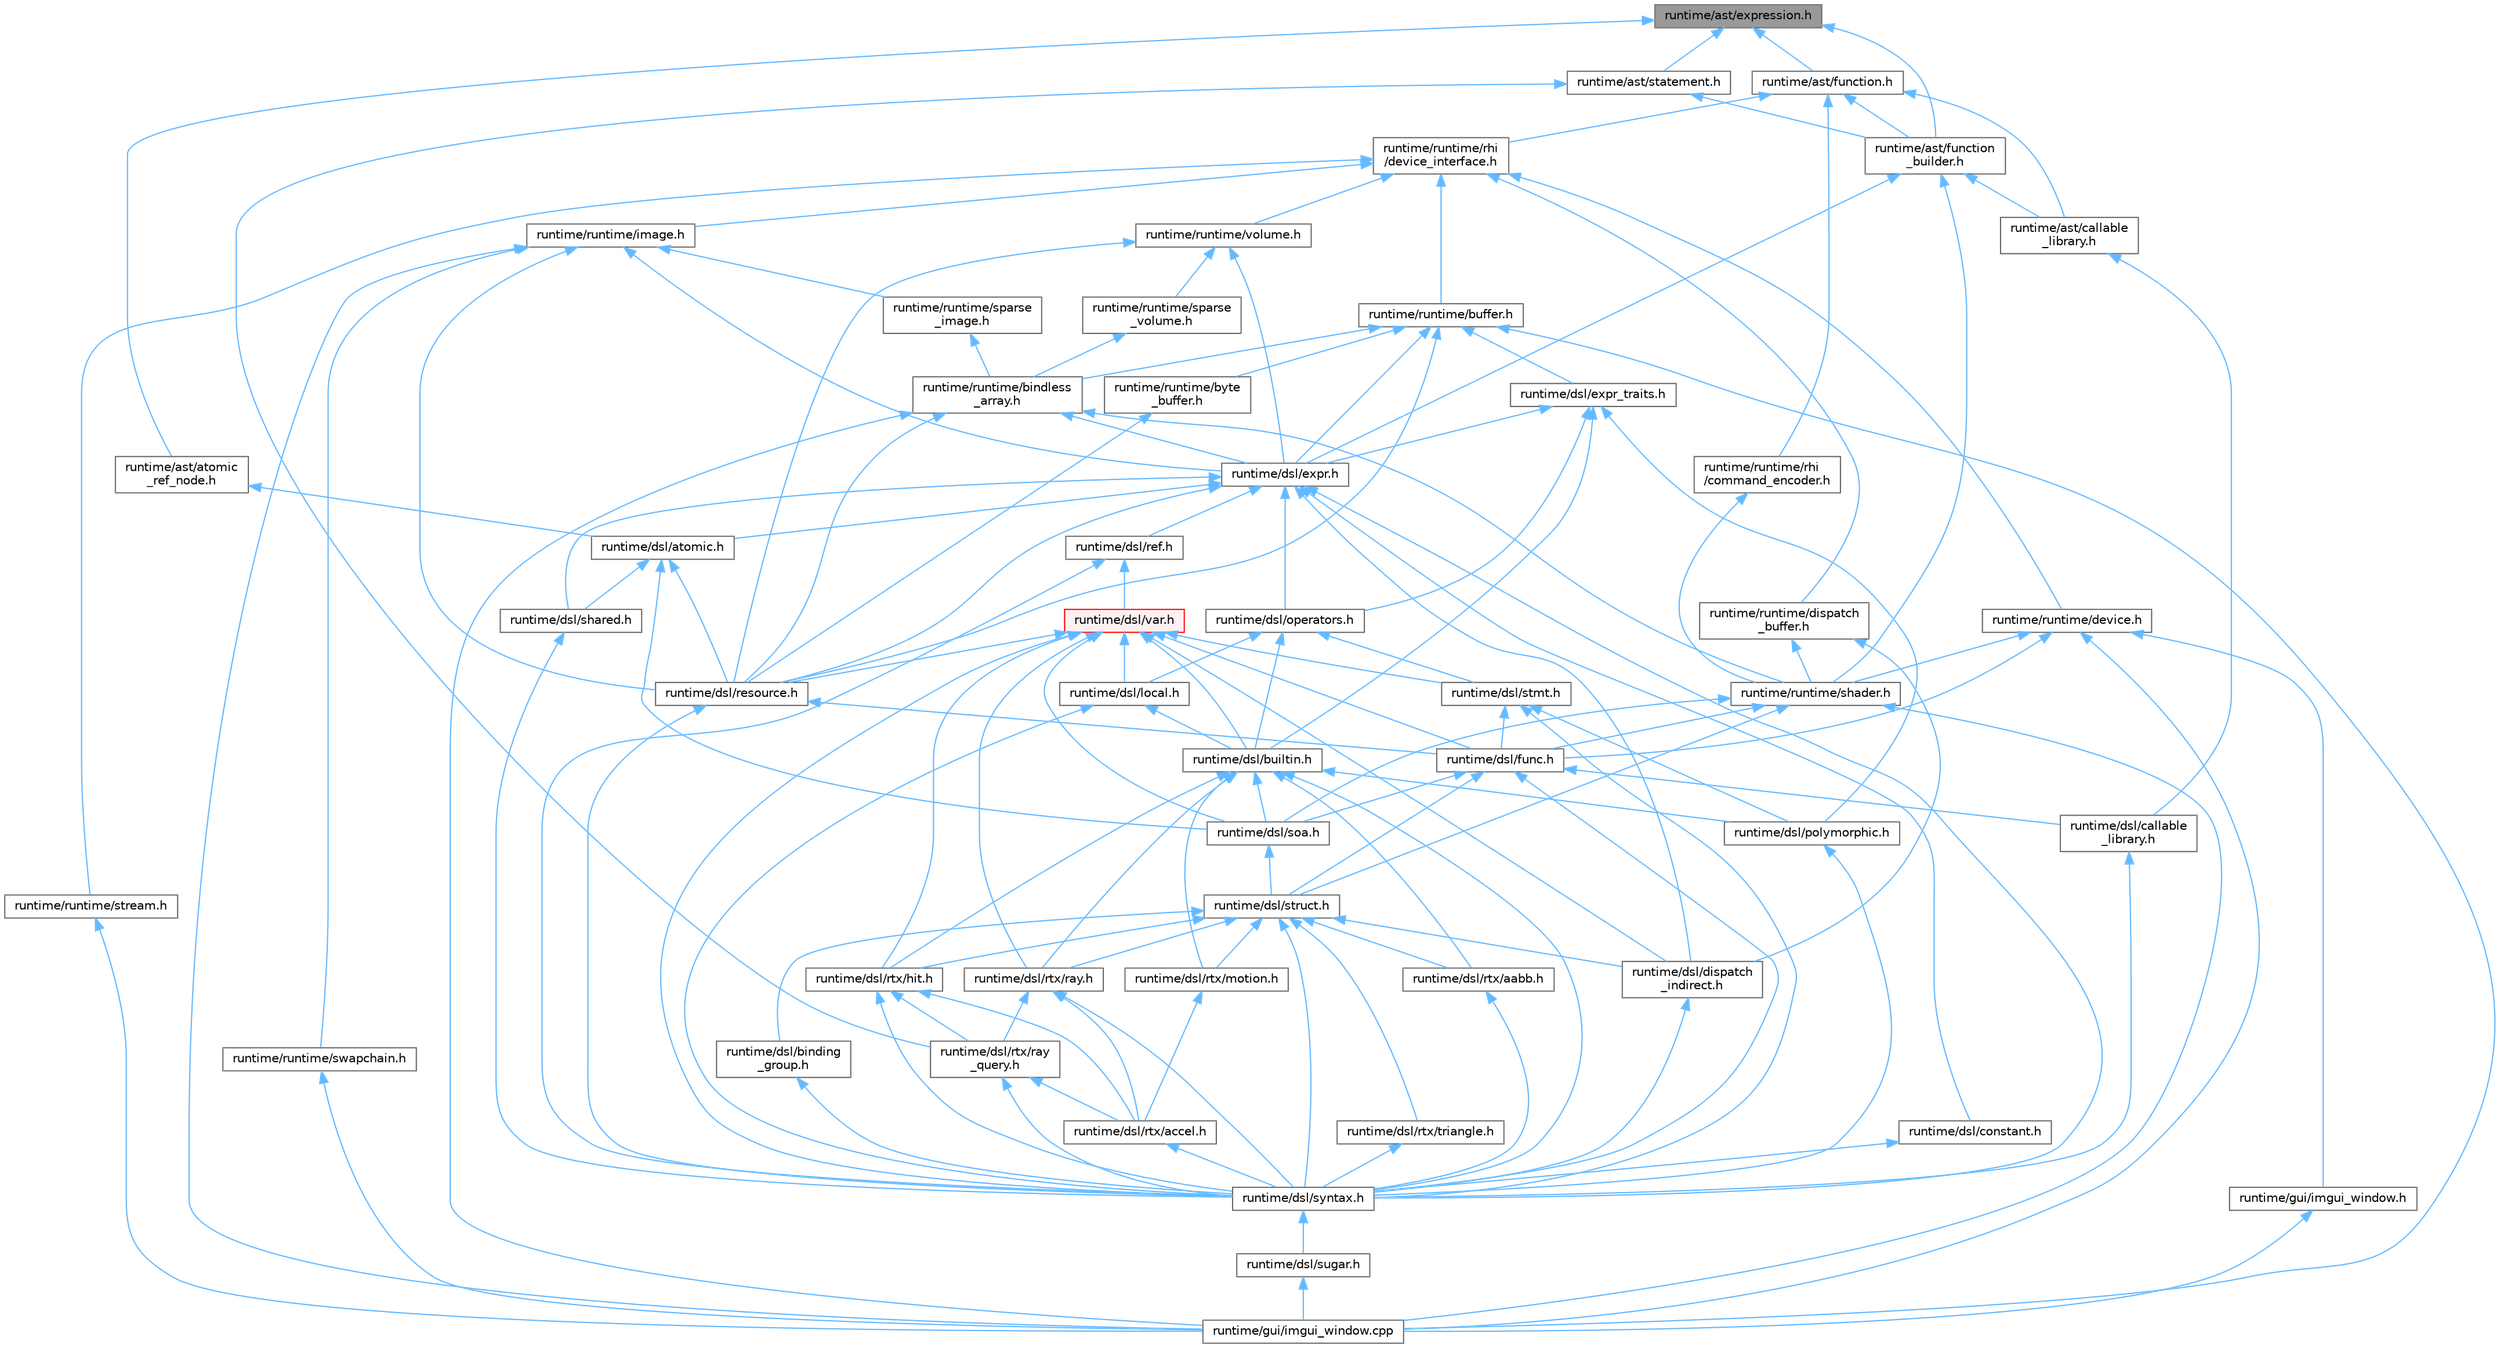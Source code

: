digraph "runtime/ast/expression.h"
{
 // LATEX_PDF_SIZE
  bgcolor="transparent";
  edge [fontname=Helvetica,fontsize=10,labelfontname=Helvetica,labelfontsize=10];
  node [fontname=Helvetica,fontsize=10,shape=box,height=0.2,width=0.4];
  Node1 [id="Node000001",label="runtime/ast/expression.h",height=0.2,width=0.4,color="gray40", fillcolor="grey60", style="filled", fontcolor="black",tooltip=" "];
  Node1 -> Node2 [id="edge1_Node000001_Node000002",dir="back",color="steelblue1",style="solid",tooltip=" "];
  Node2 [id="Node000002",label="runtime/ast/atomic\l_ref_node.h",height=0.2,width=0.4,color="grey40", fillcolor="white", style="filled",URL="$atomic__ref__node_8h.html",tooltip=" "];
  Node2 -> Node3 [id="edge2_Node000002_Node000003",dir="back",color="steelblue1",style="solid",tooltip=" "];
  Node3 [id="Node000003",label="runtime/dsl/atomic.h",height=0.2,width=0.4,color="grey40", fillcolor="white", style="filled",URL="$dsl_2atomic_8h.html",tooltip=" "];
  Node3 -> Node4 [id="edge3_Node000003_Node000004",dir="back",color="steelblue1",style="solid",tooltip=" "];
  Node4 [id="Node000004",label="runtime/dsl/resource.h",height=0.2,width=0.4,color="grey40", fillcolor="white", style="filled",URL="$dsl_2resource_8h.html",tooltip=" "];
  Node4 -> Node5 [id="edge4_Node000004_Node000005",dir="back",color="steelblue1",style="solid",tooltip=" "];
  Node5 [id="Node000005",label="runtime/dsl/func.h",height=0.2,width=0.4,color="grey40", fillcolor="white", style="filled",URL="$func_8h.html",tooltip=" "];
  Node5 -> Node6 [id="edge5_Node000005_Node000006",dir="back",color="steelblue1",style="solid",tooltip=" "];
  Node6 [id="Node000006",label="runtime/dsl/callable\l_library.h",height=0.2,width=0.4,color="grey40", fillcolor="white", style="filled",URL="$dsl_2callable__library_8h.html",tooltip=" "];
  Node6 -> Node7 [id="edge6_Node000006_Node000007",dir="back",color="steelblue1",style="solid",tooltip=" "];
  Node7 [id="Node000007",label="runtime/dsl/syntax.h",height=0.2,width=0.4,color="grey40", fillcolor="white", style="filled",URL="$syntax_8h.html",tooltip=" "];
  Node7 -> Node8 [id="edge7_Node000007_Node000008",dir="back",color="steelblue1",style="solid",tooltip=" "];
  Node8 [id="Node000008",label="runtime/dsl/sugar.h",height=0.2,width=0.4,color="grey40", fillcolor="white", style="filled",URL="$sugar_8h.html",tooltip=" "];
  Node8 -> Node9 [id="edge8_Node000008_Node000009",dir="back",color="steelblue1",style="solid",tooltip=" "];
  Node9 [id="Node000009",label="runtime/gui/imgui_window.cpp",height=0.2,width=0.4,color="grey40", fillcolor="white", style="filled",URL="$imgui__window_8cpp.html",tooltip=" "];
  Node5 -> Node10 [id="edge9_Node000005_Node000010",dir="back",color="steelblue1",style="solid",tooltip=" "];
  Node10 [id="Node000010",label="runtime/dsl/soa.h",height=0.2,width=0.4,color="grey40", fillcolor="white", style="filled",URL="$soa_8h.html",tooltip=" "];
  Node10 -> Node11 [id="edge10_Node000010_Node000011",dir="back",color="steelblue1",style="solid",tooltip=" "];
  Node11 [id="Node000011",label="runtime/dsl/struct.h",height=0.2,width=0.4,color="grey40", fillcolor="white", style="filled",URL="$struct_8h.html",tooltip=" "];
  Node11 -> Node12 [id="edge11_Node000011_Node000012",dir="back",color="steelblue1",style="solid",tooltip=" "];
  Node12 [id="Node000012",label="runtime/dsl/binding\l_group.h",height=0.2,width=0.4,color="grey40", fillcolor="white", style="filled",URL="$binding__group_8h.html",tooltip=" "];
  Node12 -> Node7 [id="edge12_Node000012_Node000007",dir="back",color="steelblue1",style="solid",tooltip=" "];
  Node11 -> Node13 [id="edge13_Node000011_Node000013",dir="back",color="steelblue1",style="solid",tooltip=" "];
  Node13 [id="Node000013",label="runtime/dsl/dispatch\l_indirect.h",height=0.2,width=0.4,color="grey40", fillcolor="white", style="filled",URL="$dispatch__indirect_8h.html",tooltip=" "];
  Node13 -> Node7 [id="edge14_Node000013_Node000007",dir="back",color="steelblue1",style="solid",tooltip=" "];
  Node11 -> Node14 [id="edge15_Node000011_Node000014",dir="back",color="steelblue1",style="solid",tooltip=" "];
  Node14 [id="Node000014",label="runtime/dsl/rtx/aabb.h",height=0.2,width=0.4,color="grey40", fillcolor="white", style="filled",URL="$dsl_2rtx_2aabb_8h.html",tooltip=" "];
  Node14 -> Node7 [id="edge16_Node000014_Node000007",dir="back",color="steelblue1",style="solid",tooltip=" "];
  Node11 -> Node15 [id="edge17_Node000011_Node000015",dir="back",color="steelblue1",style="solid",tooltip=" "];
  Node15 [id="Node000015",label="runtime/dsl/rtx/hit.h",height=0.2,width=0.4,color="grey40", fillcolor="white", style="filled",URL="$dsl_2rtx_2hit_8h.html",tooltip=" "];
  Node15 -> Node16 [id="edge18_Node000015_Node000016",dir="back",color="steelblue1",style="solid",tooltip=" "];
  Node16 [id="Node000016",label="runtime/dsl/rtx/accel.h",height=0.2,width=0.4,color="grey40", fillcolor="white", style="filled",URL="$dsl_2rtx_2accel_8h.html",tooltip=" "];
  Node16 -> Node7 [id="edge19_Node000016_Node000007",dir="back",color="steelblue1",style="solid",tooltip=" "];
  Node15 -> Node17 [id="edge20_Node000015_Node000017",dir="back",color="steelblue1",style="solid",tooltip=" "];
  Node17 [id="Node000017",label="runtime/dsl/rtx/ray\l_query.h",height=0.2,width=0.4,color="grey40", fillcolor="white", style="filled",URL="$ray__query_8h.html",tooltip=" "];
  Node17 -> Node16 [id="edge21_Node000017_Node000016",dir="back",color="steelblue1",style="solid",tooltip=" "];
  Node17 -> Node7 [id="edge22_Node000017_Node000007",dir="back",color="steelblue1",style="solid",tooltip=" "];
  Node15 -> Node7 [id="edge23_Node000015_Node000007",dir="back",color="steelblue1",style="solid",tooltip=" "];
  Node11 -> Node18 [id="edge24_Node000011_Node000018",dir="back",color="steelblue1",style="solid",tooltip=" "];
  Node18 [id="Node000018",label="runtime/dsl/rtx/motion.h",height=0.2,width=0.4,color="grey40", fillcolor="white", style="filled",URL="$motion_8h.html",tooltip=" "];
  Node18 -> Node16 [id="edge25_Node000018_Node000016",dir="back",color="steelblue1",style="solid",tooltip=" "];
  Node11 -> Node19 [id="edge26_Node000011_Node000019",dir="back",color="steelblue1",style="solid",tooltip=" "];
  Node19 [id="Node000019",label="runtime/dsl/rtx/ray.h",height=0.2,width=0.4,color="grey40", fillcolor="white", style="filled",URL="$dsl_2rtx_2ray_8h.html",tooltip=" "];
  Node19 -> Node16 [id="edge27_Node000019_Node000016",dir="back",color="steelblue1",style="solid",tooltip=" "];
  Node19 -> Node17 [id="edge28_Node000019_Node000017",dir="back",color="steelblue1",style="solid",tooltip=" "];
  Node19 -> Node7 [id="edge29_Node000019_Node000007",dir="back",color="steelblue1",style="solid",tooltip=" "];
  Node11 -> Node20 [id="edge30_Node000011_Node000020",dir="back",color="steelblue1",style="solid",tooltip=" "];
  Node20 [id="Node000020",label="runtime/dsl/rtx/triangle.h",height=0.2,width=0.4,color="grey40", fillcolor="white", style="filled",URL="$dsl_2rtx_2triangle_8h.html",tooltip=" "];
  Node20 -> Node7 [id="edge31_Node000020_Node000007",dir="back",color="steelblue1",style="solid",tooltip=" "];
  Node11 -> Node7 [id="edge32_Node000011_Node000007",dir="back",color="steelblue1",style="solid",tooltip=" "];
  Node5 -> Node11 [id="edge33_Node000005_Node000011",dir="back",color="steelblue1",style="solid",tooltip=" "];
  Node5 -> Node7 [id="edge34_Node000005_Node000007",dir="back",color="steelblue1",style="solid",tooltip=" "];
  Node4 -> Node7 [id="edge35_Node000004_Node000007",dir="back",color="steelblue1",style="solid",tooltip=" "];
  Node3 -> Node21 [id="edge36_Node000003_Node000021",dir="back",color="steelblue1",style="solid",tooltip=" "];
  Node21 [id="Node000021",label="runtime/dsl/shared.h",height=0.2,width=0.4,color="grey40", fillcolor="white", style="filled",URL="$shared_8h.html",tooltip=" "];
  Node21 -> Node7 [id="edge37_Node000021_Node000007",dir="back",color="steelblue1",style="solid",tooltip=" "];
  Node3 -> Node10 [id="edge38_Node000003_Node000010",dir="back",color="steelblue1",style="solid",tooltip=" "];
  Node1 -> Node22 [id="edge39_Node000001_Node000022",dir="back",color="steelblue1",style="solid",tooltip=" "];
  Node22 [id="Node000022",label="runtime/ast/function.h",height=0.2,width=0.4,color="grey40", fillcolor="white", style="filled",URL="$ast_2function_8h.html",tooltip=" "];
  Node22 -> Node23 [id="edge40_Node000022_Node000023",dir="back",color="steelblue1",style="solid",tooltip=" "];
  Node23 [id="Node000023",label="runtime/ast/callable\l_library.h",height=0.2,width=0.4,color="grey40", fillcolor="white", style="filled",URL="$ast_2callable__library_8h.html",tooltip=" "];
  Node23 -> Node6 [id="edge41_Node000023_Node000006",dir="back",color="steelblue1",style="solid",tooltip=" "];
  Node22 -> Node24 [id="edge42_Node000022_Node000024",dir="back",color="steelblue1",style="solid",tooltip=" "];
  Node24 [id="Node000024",label="runtime/ast/function\l_builder.h",height=0.2,width=0.4,color="grey40", fillcolor="white", style="filled",URL="$function__builder_8h.html",tooltip=" "];
  Node24 -> Node23 [id="edge43_Node000024_Node000023",dir="back",color="steelblue1",style="solid",tooltip=" "];
  Node24 -> Node25 [id="edge44_Node000024_Node000025",dir="back",color="steelblue1",style="solid",tooltip=" "];
  Node25 [id="Node000025",label="runtime/dsl/expr.h",height=0.2,width=0.4,color="grey40", fillcolor="white", style="filled",URL="$expr_8h.html",tooltip=" "];
  Node25 -> Node3 [id="edge45_Node000025_Node000003",dir="back",color="steelblue1",style="solid",tooltip=" "];
  Node25 -> Node26 [id="edge46_Node000025_Node000026",dir="back",color="steelblue1",style="solid",tooltip=" "];
  Node26 [id="Node000026",label="runtime/dsl/constant.h",height=0.2,width=0.4,color="grey40", fillcolor="white", style="filled",URL="$constant_8h.html",tooltip=" "];
  Node26 -> Node7 [id="edge47_Node000026_Node000007",dir="back",color="steelblue1",style="solid",tooltip=" "];
  Node25 -> Node13 [id="edge48_Node000025_Node000013",dir="back",color="steelblue1",style="solid",tooltip=" "];
  Node25 -> Node27 [id="edge49_Node000025_Node000027",dir="back",color="steelblue1",style="solid",tooltip=" "];
  Node27 [id="Node000027",label="runtime/dsl/operators.h",height=0.2,width=0.4,color="grey40", fillcolor="white", style="filled",URL="$operators_8h.html",tooltip=" "];
  Node27 -> Node28 [id="edge50_Node000027_Node000028",dir="back",color="steelblue1",style="solid",tooltip=" "];
  Node28 [id="Node000028",label="runtime/dsl/builtin.h",height=0.2,width=0.4,color="grey40", fillcolor="white", style="filled",URL="$builtin_8h.html",tooltip=" "];
  Node28 -> Node29 [id="edge51_Node000028_Node000029",dir="back",color="steelblue1",style="solid",tooltip=" "];
  Node29 [id="Node000029",label="runtime/dsl/polymorphic.h",height=0.2,width=0.4,color="grey40", fillcolor="white", style="filled",URL="$polymorphic_8h.html",tooltip=" "];
  Node29 -> Node7 [id="edge52_Node000029_Node000007",dir="back",color="steelblue1",style="solid",tooltip=" "];
  Node28 -> Node14 [id="edge53_Node000028_Node000014",dir="back",color="steelblue1",style="solid",tooltip=" "];
  Node28 -> Node15 [id="edge54_Node000028_Node000015",dir="back",color="steelblue1",style="solid",tooltip=" "];
  Node28 -> Node18 [id="edge55_Node000028_Node000018",dir="back",color="steelblue1",style="solid",tooltip=" "];
  Node28 -> Node19 [id="edge56_Node000028_Node000019",dir="back",color="steelblue1",style="solid",tooltip=" "];
  Node28 -> Node10 [id="edge57_Node000028_Node000010",dir="back",color="steelblue1",style="solid",tooltip=" "];
  Node28 -> Node7 [id="edge58_Node000028_Node000007",dir="back",color="steelblue1",style="solid",tooltip=" "];
  Node27 -> Node30 [id="edge59_Node000027_Node000030",dir="back",color="steelblue1",style="solid",tooltip=" "];
  Node30 [id="Node000030",label="runtime/dsl/local.h",height=0.2,width=0.4,color="grey40", fillcolor="white", style="filled",URL="$local_8h.html",tooltip=" "];
  Node30 -> Node28 [id="edge60_Node000030_Node000028",dir="back",color="steelblue1",style="solid",tooltip=" "];
  Node30 -> Node7 [id="edge61_Node000030_Node000007",dir="back",color="steelblue1",style="solid",tooltip=" "];
  Node27 -> Node31 [id="edge62_Node000027_Node000031",dir="back",color="steelblue1",style="solid",tooltip=" "];
  Node31 [id="Node000031",label="runtime/dsl/stmt.h",height=0.2,width=0.4,color="grey40", fillcolor="white", style="filled",URL="$stmt_8h.html",tooltip=" "];
  Node31 -> Node5 [id="edge63_Node000031_Node000005",dir="back",color="steelblue1",style="solid",tooltip=" "];
  Node31 -> Node29 [id="edge64_Node000031_Node000029",dir="back",color="steelblue1",style="solid",tooltip=" "];
  Node31 -> Node7 [id="edge65_Node000031_Node000007",dir="back",color="steelblue1",style="solid",tooltip=" "];
  Node25 -> Node32 [id="edge66_Node000025_Node000032",dir="back",color="steelblue1",style="solid",tooltip=" "];
  Node32 [id="Node000032",label="runtime/dsl/ref.h",height=0.2,width=0.4,color="grey40", fillcolor="white", style="filled",URL="$ref_8h.html",tooltip=" "];
  Node32 -> Node7 [id="edge67_Node000032_Node000007",dir="back",color="steelblue1",style="solid",tooltip=" "];
  Node32 -> Node33 [id="edge68_Node000032_Node000033",dir="back",color="steelblue1",style="solid",tooltip=" "];
  Node33 [id="Node000033",label="runtime/dsl/var.h",height=0.2,width=0.4,color="red", fillcolor="#FFF0F0", style="filled",URL="$var_8h.html",tooltip=" "];
  Node33 -> Node28 [id="edge69_Node000033_Node000028",dir="back",color="steelblue1",style="solid",tooltip=" "];
  Node33 -> Node13 [id="edge70_Node000033_Node000013",dir="back",color="steelblue1",style="solid",tooltip=" "];
  Node33 -> Node5 [id="edge71_Node000033_Node000005",dir="back",color="steelblue1",style="solid",tooltip=" "];
  Node33 -> Node30 [id="edge72_Node000033_Node000030",dir="back",color="steelblue1",style="solid",tooltip=" "];
  Node33 -> Node4 [id="edge73_Node000033_Node000004",dir="back",color="steelblue1",style="solid",tooltip=" "];
  Node33 -> Node15 [id="edge74_Node000033_Node000015",dir="back",color="steelblue1",style="solid",tooltip=" "];
  Node33 -> Node19 [id="edge75_Node000033_Node000019",dir="back",color="steelblue1",style="solid",tooltip=" "];
  Node33 -> Node10 [id="edge76_Node000033_Node000010",dir="back",color="steelblue1",style="solid",tooltip=" "];
  Node33 -> Node31 [id="edge77_Node000033_Node000031",dir="back",color="steelblue1",style="solid",tooltip=" "];
  Node33 -> Node7 [id="edge78_Node000033_Node000007",dir="back",color="steelblue1",style="solid",tooltip=" "];
  Node25 -> Node4 [id="edge79_Node000025_Node000004",dir="back",color="steelblue1",style="solid",tooltip=" "];
  Node25 -> Node21 [id="edge80_Node000025_Node000021",dir="back",color="steelblue1",style="solid",tooltip=" "];
  Node25 -> Node7 [id="edge81_Node000025_Node000007",dir="back",color="steelblue1",style="solid",tooltip=" "];
  Node24 -> Node35 [id="edge82_Node000024_Node000035",dir="back",color="steelblue1",style="solid",tooltip=" "];
  Node35 [id="Node000035",label="runtime/runtime/shader.h",height=0.2,width=0.4,color="grey40", fillcolor="white", style="filled",URL="$shader_8h.html",tooltip=" "];
  Node35 -> Node5 [id="edge83_Node000035_Node000005",dir="back",color="steelblue1",style="solid",tooltip=" "];
  Node35 -> Node10 [id="edge84_Node000035_Node000010",dir="back",color="steelblue1",style="solid",tooltip=" "];
  Node35 -> Node11 [id="edge85_Node000035_Node000011",dir="back",color="steelblue1",style="solid",tooltip=" "];
  Node35 -> Node9 [id="edge86_Node000035_Node000009",dir="back",color="steelblue1",style="solid",tooltip=" "];
  Node22 -> Node36 [id="edge87_Node000022_Node000036",dir="back",color="steelblue1",style="solid",tooltip=" "];
  Node36 [id="Node000036",label="runtime/runtime/rhi\l/command_encoder.h",height=0.2,width=0.4,color="grey40", fillcolor="white", style="filled",URL="$command__encoder_8h.html",tooltip=" "];
  Node36 -> Node35 [id="edge88_Node000036_Node000035",dir="back",color="steelblue1",style="solid",tooltip=" "];
  Node22 -> Node37 [id="edge89_Node000022_Node000037",dir="back",color="steelblue1",style="solid",tooltip=" "];
  Node37 [id="Node000037",label="runtime/runtime/rhi\l/device_interface.h",height=0.2,width=0.4,color="grey40", fillcolor="white", style="filled",URL="$device__interface_8h.html",tooltip=" "];
  Node37 -> Node38 [id="edge90_Node000037_Node000038",dir="back",color="steelblue1",style="solid",tooltip=" "];
  Node38 [id="Node000038",label="runtime/runtime/buffer.h",height=0.2,width=0.4,color="grey40", fillcolor="white", style="filled",URL="$buffer_8h.html",tooltip=" "];
  Node38 -> Node25 [id="edge91_Node000038_Node000025",dir="back",color="steelblue1",style="solid",tooltip=" "];
  Node38 -> Node39 [id="edge92_Node000038_Node000039",dir="back",color="steelblue1",style="solid",tooltip=" "];
  Node39 [id="Node000039",label="runtime/dsl/expr_traits.h",height=0.2,width=0.4,color="grey40", fillcolor="white", style="filled",URL="$expr__traits_8h.html",tooltip=" "];
  Node39 -> Node28 [id="edge93_Node000039_Node000028",dir="back",color="steelblue1",style="solid",tooltip=" "];
  Node39 -> Node25 [id="edge94_Node000039_Node000025",dir="back",color="steelblue1",style="solid",tooltip=" "];
  Node39 -> Node27 [id="edge95_Node000039_Node000027",dir="back",color="steelblue1",style="solid",tooltip=" "];
  Node39 -> Node29 [id="edge96_Node000039_Node000029",dir="back",color="steelblue1",style="solid",tooltip=" "];
  Node38 -> Node4 [id="edge97_Node000038_Node000004",dir="back",color="steelblue1",style="solid",tooltip=" "];
  Node38 -> Node9 [id="edge98_Node000038_Node000009",dir="back",color="steelblue1",style="solid",tooltip=" "];
  Node38 -> Node40 [id="edge99_Node000038_Node000040",dir="back",color="steelblue1",style="solid",tooltip=" "];
  Node40 [id="Node000040",label="runtime/runtime/bindless\l_array.h",height=0.2,width=0.4,color="grey40", fillcolor="white", style="filled",URL="$bindless__array_8h.html",tooltip=" "];
  Node40 -> Node25 [id="edge100_Node000040_Node000025",dir="back",color="steelblue1",style="solid",tooltip=" "];
  Node40 -> Node4 [id="edge101_Node000040_Node000004",dir="back",color="steelblue1",style="solid",tooltip=" "];
  Node40 -> Node9 [id="edge102_Node000040_Node000009",dir="back",color="steelblue1",style="solid",tooltip=" "];
  Node40 -> Node35 [id="edge103_Node000040_Node000035",dir="back",color="steelblue1",style="solid",tooltip=" "];
  Node38 -> Node41 [id="edge104_Node000038_Node000041",dir="back",color="steelblue1",style="solid",tooltip=" "];
  Node41 [id="Node000041",label="runtime/runtime/byte\l_buffer.h",height=0.2,width=0.4,color="grey40", fillcolor="white", style="filled",URL="$byte__buffer_8h.html",tooltip=" "];
  Node41 -> Node4 [id="edge105_Node000041_Node000004",dir="back",color="steelblue1",style="solid",tooltip=" "];
  Node37 -> Node42 [id="edge106_Node000037_Node000042",dir="back",color="steelblue1",style="solid",tooltip=" "];
  Node42 [id="Node000042",label="runtime/runtime/device.h",height=0.2,width=0.4,color="grey40", fillcolor="white", style="filled",URL="$device_8h.html",tooltip=" "];
  Node42 -> Node5 [id="edge107_Node000042_Node000005",dir="back",color="steelblue1",style="solid",tooltip=" "];
  Node42 -> Node9 [id="edge108_Node000042_Node000009",dir="back",color="steelblue1",style="solid",tooltip=" "];
  Node42 -> Node43 [id="edge109_Node000042_Node000043",dir="back",color="steelblue1",style="solid",tooltip=" "];
  Node43 [id="Node000043",label="runtime/gui/imgui_window.h",height=0.2,width=0.4,color="grey40", fillcolor="white", style="filled",URL="$imgui__window_8h.html",tooltip=" "];
  Node43 -> Node9 [id="edge110_Node000043_Node000009",dir="back",color="steelblue1",style="solid",tooltip=" "];
  Node42 -> Node35 [id="edge111_Node000042_Node000035",dir="back",color="steelblue1",style="solid",tooltip=" "];
  Node37 -> Node44 [id="edge112_Node000037_Node000044",dir="back",color="steelblue1",style="solid",tooltip=" "];
  Node44 [id="Node000044",label="runtime/runtime/dispatch\l_buffer.h",height=0.2,width=0.4,color="grey40", fillcolor="white", style="filled",URL="$dispatch__buffer_8h.html",tooltip=" "];
  Node44 -> Node13 [id="edge113_Node000044_Node000013",dir="back",color="steelblue1",style="solid",tooltip=" "];
  Node44 -> Node35 [id="edge114_Node000044_Node000035",dir="back",color="steelblue1",style="solid",tooltip=" "];
  Node37 -> Node45 [id="edge115_Node000037_Node000045",dir="back",color="steelblue1",style="solid",tooltip=" "];
  Node45 [id="Node000045",label="runtime/runtime/image.h",height=0.2,width=0.4,color="grey40", fillcolor="white", style="filled",URL="$image_8h.html",tooltip=" "];
  Node45 -> Node25 [id="edge116_Node000045_Node000025",dir="back",color="steelblue1",style="solid",tooltip=" "];
  Node45 -> Node4 [id="edge117_Node000045_Node000004",dir="back",color="steelblue1",style="solid",tooltip=" "];
  Node45 -> Node9 [id="edge118_Node000045_Node000009",dir="back",color="steelblue1",style="solid",tooltip=" "];
  Node45 -> Node46 [id="edge119_Node000045_Node000046",dir="back",color="steelblue1",style="solid",tooltip=" "];
  Node46 [id="Node000046",label="runtime/runtime/sparse\l_image.h",height=0.2,width=0.4,color="grey40", fillcolor="white", style="filled",URL="$sparse__image_8h.html",tooltip=" "];
  Node46 -> Node40 [id="edge120_Node000046_Node000040",dir="back",color="steelblue1",style="solid",tooltip=" "];
  Node45 -> Node47 [id="edge121_Node000045_Node000047",dir="back",color="steelblue1",style="solid",tooltip=" "];
  Node47 [id="Node000047",label="runtime/runtime/swapchain.h",height=0.2,width=0.4,color="grey40", fillcolor="white", style="filled",URL="$swapchain_8h.html",tooltip=" "];
  Node47 -> Node9 [id="edge122_Node000047_Node000009",dir="back",color="steelblue1",style="solid",tooltip=" "];
  Node37 -> Node48 [id="edge123_Node000037_Node000048",dir="back",color="steelblue1",style="solid",tooltip=" "];
  Node48 [id="Node000048",label="runtime/runtime/stream.h",height=0.2,width=0.4,color="grey40", fillcolor="white", style="filled",URL="$stream_8h.html",tooltip=" "];
  Node48 -> Node9 [id="edge124_Node000048_Node000009",dir="back",color="steelblue1",style="solid",tooltip=" "];
  Node37 -> Node49 [id="edge125_Node000037_Node000049",dir="back",color="steelblue1",style="solid",tooltip=" "];
  Node49 [id="Node000049",label="runtime/runtime/volume.h",height=0.2,width=0.4,color="grey40", fillcolor="white", style="filled",URL="$volume_8h.html",tooltip=" "];
  Node49 -> Node25 [id="edge126_Node000049_Node000025",dir="back",color="steelblue1",style="solid",tooltip=" "];
  Node49 -> Node4 [id="edge127_Node000049_Node000004",dir="back",color="steelblue1",style="solid",tooltip=" "];
  Node49 -> Node50 [id="edge128_Node000049_Node000050",dir="back",color="steelblue1",style="solid",tooltip=" "];
  Node50 [id="Node000050",label="runtime/runtime/sparse\l_volume.h",height=0.2,width=0.4,color="grey40", fillcolor="white", style="filled",URL="$sparse__volume_8h.html",tooltip=" "];
  Node50 -> Node40 [id="edge129_Node000050_Node000040",dir="back",color="steelblue1",style="solid",tooltip=" "];
  Node1 -> Node24 [id="edge130_Node000001_Node000024",dir="back",color="steelblue1",style="solid",tooltip=" "];
  Node1 -> Node51 [id="edge131_Node000001_Node000051",dir="back",color="steelblue1",style="solid",tooltip=" "];
  Node51 [id="Node000051",label="runtime/ast/statement.h",height=0.2,width=0.4,color="grey40", fillcolor="white", style="filled",URL="$statement_8h.html",tooltip=" "];
  Node51 -> Node24 [id="edge132_Node000051_Node000024",dir="back",color="steelblue1",style="solid",tooltip=" "];
  Node51 -> Node17 [id="edge133_Node000051_Node000017",dir="back",color="steelblue1",style="solid",tooltip=" "];
}
